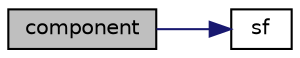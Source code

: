 digraph "component"
{
  bgcolor="transparent";
  edge [fontname="Helvetica",fontsize="10",labelfontname="Helvetica",labelfontsize="10"];
  node [fontname="Helvetica",fontsize="10",shape=record];
  rankdir="LR";
  Node68179 [label="component",height=0.2,width=0.4,color="black", fillcolor="grey75", style="filled", fontcolor="black"];
  Node68179 -> Node68180 [color="midnightblue",fontsize="10",style="solid",fontname="Helvetica"];
  Node68180 [label="sf",height=0.2,width=0.4,color="black",URL="$a19457.html#ab318caaec810447a252e6134c88a7a77"];
}
